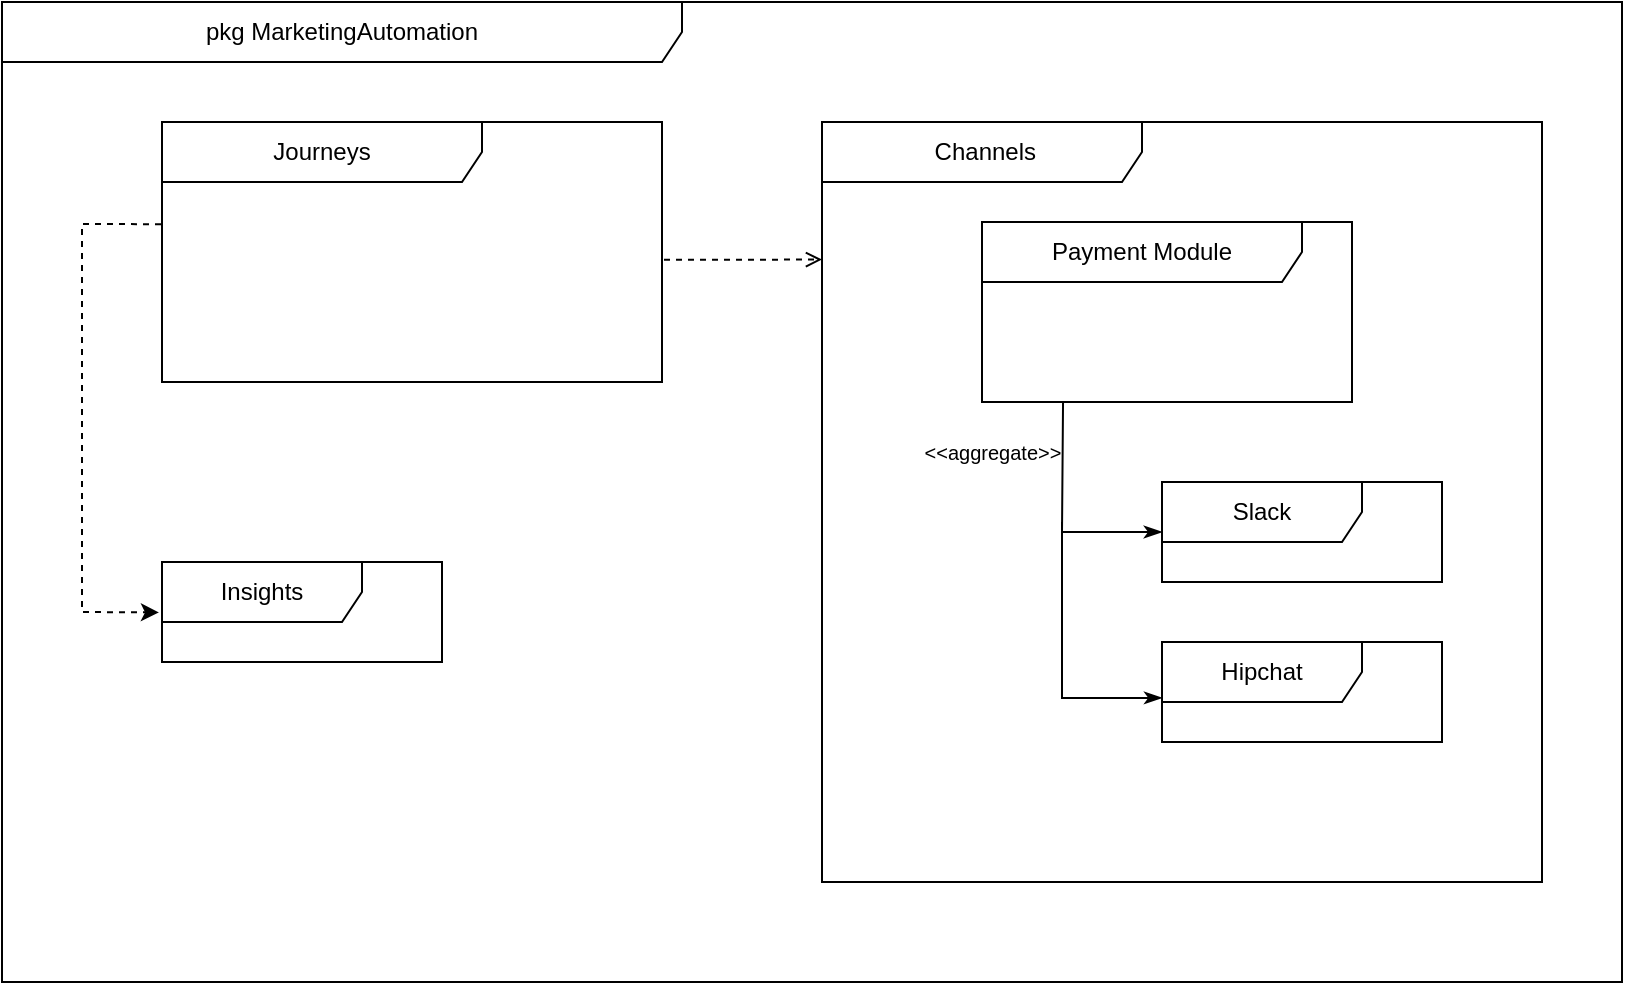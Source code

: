 <mxfile version="21.2.1" type="device">
  <diagram name="Page-1" id="-ZEDyg4aVr5IU9MFN35L">
    <mxGraphModel dx="1028" dy="989" grid="1" gridSize="10" guides="1" tooltips="1" connect="1" arrows="1" fold="1" page="1" pageScale="1" pageWidth="850" pageHeight="1100" math="0" shadow="0">
      <root>
        <mxCell id="0" />
        <mxCell id="1" parent="0" />
        <mxCell id="gySkxmkF_8zIahGBaPJ1-2" value="pkg MarketingAutomation" style="shape=umlFrame;whiteSpace=wrap;html=1;pointerEvents=0;recursiveResize=0;container=1;collapsible=0;width=340;height=30;" parent="1" vertex="1">
          <mxGeometry x="20" y="80" width="810" height="490" as="geometry" />
        </mxCell>
        <mxCell id="TjqlhgzEWJu6o2C6fwtA-1" value="Journeys" style="shape=umlFrame;whiteSpace=wrap;html=1;pointerEvents=0;recursiveResize=0;container=1;collapsible=0;width=160;" parent="gySkxmkF_8zIahGBaPJ1-2" vertex="1">
          <mxGeometry x="80" y="60" width="250" height="130" as="geometry" />
        </mxCell>
        <mxCell id="9_1PRnvn6wpu1gv-hvSN-3" value="&amp;nbsp;Channels" style="shape=umlFrame;whiteSpace=wrap;html=1;pointerEvents=0;recursiveResize=0;container=1;collapsible=0;width=160;" parent="gySkxmkF_8zIahGBaPJ1-2" vertex="1">
          <mxGeometry x="410" y="60" width="360" height="380" as="geometry" />
        </mxCell>
        <mxCell id="9_1PRnvn6wpu1gv-hvSN-16" value="Payment Module" style="shape=umlFrame;whiteSpace=wrap;html=1;pointerEvents=0;recursiveResize=0;container=1;collapsible=0;width=160;" parent="9_1PRnvn6wpu1gv-hvSN-3" vertex="1">
          <mxGeometry x="80" y="50" width="185" height="90" as="geometry" />
        </mxCell>
        <mxCell id="9_1PRnvn6wpu1gv-hvSN-14" value="Slack" style="shape=umlFrame;whiteSpace=wrap;html=1;pointerEvents=0;recursiveResize=0;container=1;collapsible=0;width=100;height=30;" parent="9_1PRnvn6wpu1gv-hvSN-3" vertex="1">
          <mxGeometry x="170" y="180" width="140" height="50" as="geometry" />
        </mxCell>
        <mxCell id="4TpWxspAYgkSA5ph0F7I-20" value="Hipchat" style="shape=umlFrame;whiteSpace=wrap;html=1;pointerEvents=0;recursiveResize=0;container=1;collapsible=0;width=100;height=30;" vertex="1" parent="9_1PRnvn6wpu1gv-hvSN-3">
          <mxGeometry x="170" y="260" width="140" height="50" as="geometry" />
        </mxCell>
        <mxCell id="4TpWxspAYgkSA5ph0F7I-24" value="" style="endArrow=classicThin;html=1;rounded=0;exitX=0.219;exitY=1.006;exitDx=0;exitDy=0;exitPerimeter=0;endFill=1;" edge="1" parent="9_1PRnvn6wpu1gv-hvSN-3" source="9_1PRnvn6wpu1gv-hvSN-16" target="9_1PRnvn6wpu1gv-hvSN-14">
          <mxGeometry width="50" height="50" relative="1" as="geometry">
            <mxPoint x="70" y="190" as="sourcePoint" />
            <mxPoint x="120" y="140" as="targetPoint" />
            <Array as="points">
              <mxPoint x="120" y="205" />
            </Array>
          </mxGeometry>
        </mxCell>
        <mxCell id="4TpWxspAYgkSA5ph0F7I-25" value="" style="endArrow=classicThin;html=1;rounded=0;entryX=0.001;entryY=0.559;entryDx=0;entryDy=0;entryPerimeter=0;endFill=1;" edge="1" parent="9_1PRnvn6wpu1gv-hvSN-3" target="4TpWxspAYgkSA5ph0F7I-20">
          <mxGeometry width="50" height="50" relative="1" as="geometry">
            <mxPoint x="120" y="200" as="sourcePoint" />
            <mxPoint x="150" y="260" as="targetPoint" />
            <Array as="points">
              <mxPoint x="120" y="288" />
            </Array>
          </mxGeometry>
        </mxCell>
        <mxCell id="TjqlhgzEWJu6o2C6fwtA-3" value="&lt;font style=&quot;font-size: 10px;&quot;&gt;&amp;lt;&amp;lt;aggregate&amp;gt;&amp;gt;&lt;/font&gt;" style="text;html=1;align=center;verticalAlign=middle;resizable=0;points=[];autosize=1;strokeColor=none;fillColor=none;" parent="9_1PRnvn6wpu1gv-hvSN-3" vertex="1">
          <mxGeometry x="40" y="150" width="90" height="30" as="geometry" />
        </mxCell>
        <mxCell id="4TpWxspAYgkSA5ph0F7I-26" value="" style="endArrow=open;html=1;rounded=0;entryX=0;entryY=0.181;entryDx=0;entryDy=0;entryPerimeter=0;exitX=1.004;exitY=0.53;exitDx=0;exitDy=0;exitPerimeter=0;endFill=0;dashed=1;" edge="1" parent="gySkxmkF_8zIahGBaPJ1-2" source="TjqlhgzEWJu6o2C6fwtA-1" target="9_1PRnvn6wpu1gv-hvSN-3">
          <mxGeometry width="50" height="50" relative="1" as="geometry">
            <mxPoint x="270" y="170" as="sourcePoint" />
            <mxPoint x="320" y="120" as="targetPoint" />
          </mxGeometry>
        </mxCell>
        <mxCell id="4TpWxspAYgkSA5ph0F7I-28" value="Insights" style="shape=umlFrame;whiteSpace=wrap;html=1;pointerEvents=0;recursiveResize=0;container=1;collapsible=0;width=100;height=30;" vertex="1" parent="gySkxmkF_8zIahGBaPJ1-2">
          <mxGeometry x="80" y="280" width="140" height="50" as="geometry" />
        </mxCell>
        <mxCell id="4TpWxspAYgkSA5ph0F7I-29" value="" style="endArrow=classic;html=1;rounded=0;entryX=-0.011;entryY=0.504;entryDx=0;entryDy=0;entryPerimeter=0;exitX=-0.002;exitY=0.393;exitDx=0;exitDy=0;exitPerimeter=0;endFill=1;dashed=1;" edge="1" parent="gySkxmkF_8zIahGBaPJ1-2" source="TjqlhgzEWJu6o2C6fwtA-1" target="4TpWxspAYgkSA5ph0F7I-28">
          <mxGeometry width="50" height="50" relative="1" as="geometry">
            <mxPoint x="400" y="380" as="sourcePoint" />
            <mxPoint x="450" y="330" as="targetPoint" />
            <Array as="points">
              <mxPoint x="40" y="111" />
              <mxPoint x="40" y="305" />
            </Array>
          </mxGeometry>
        </mxCell>
      </root>
    </mxGraphModel>
  </diagram>
</mxfile>
